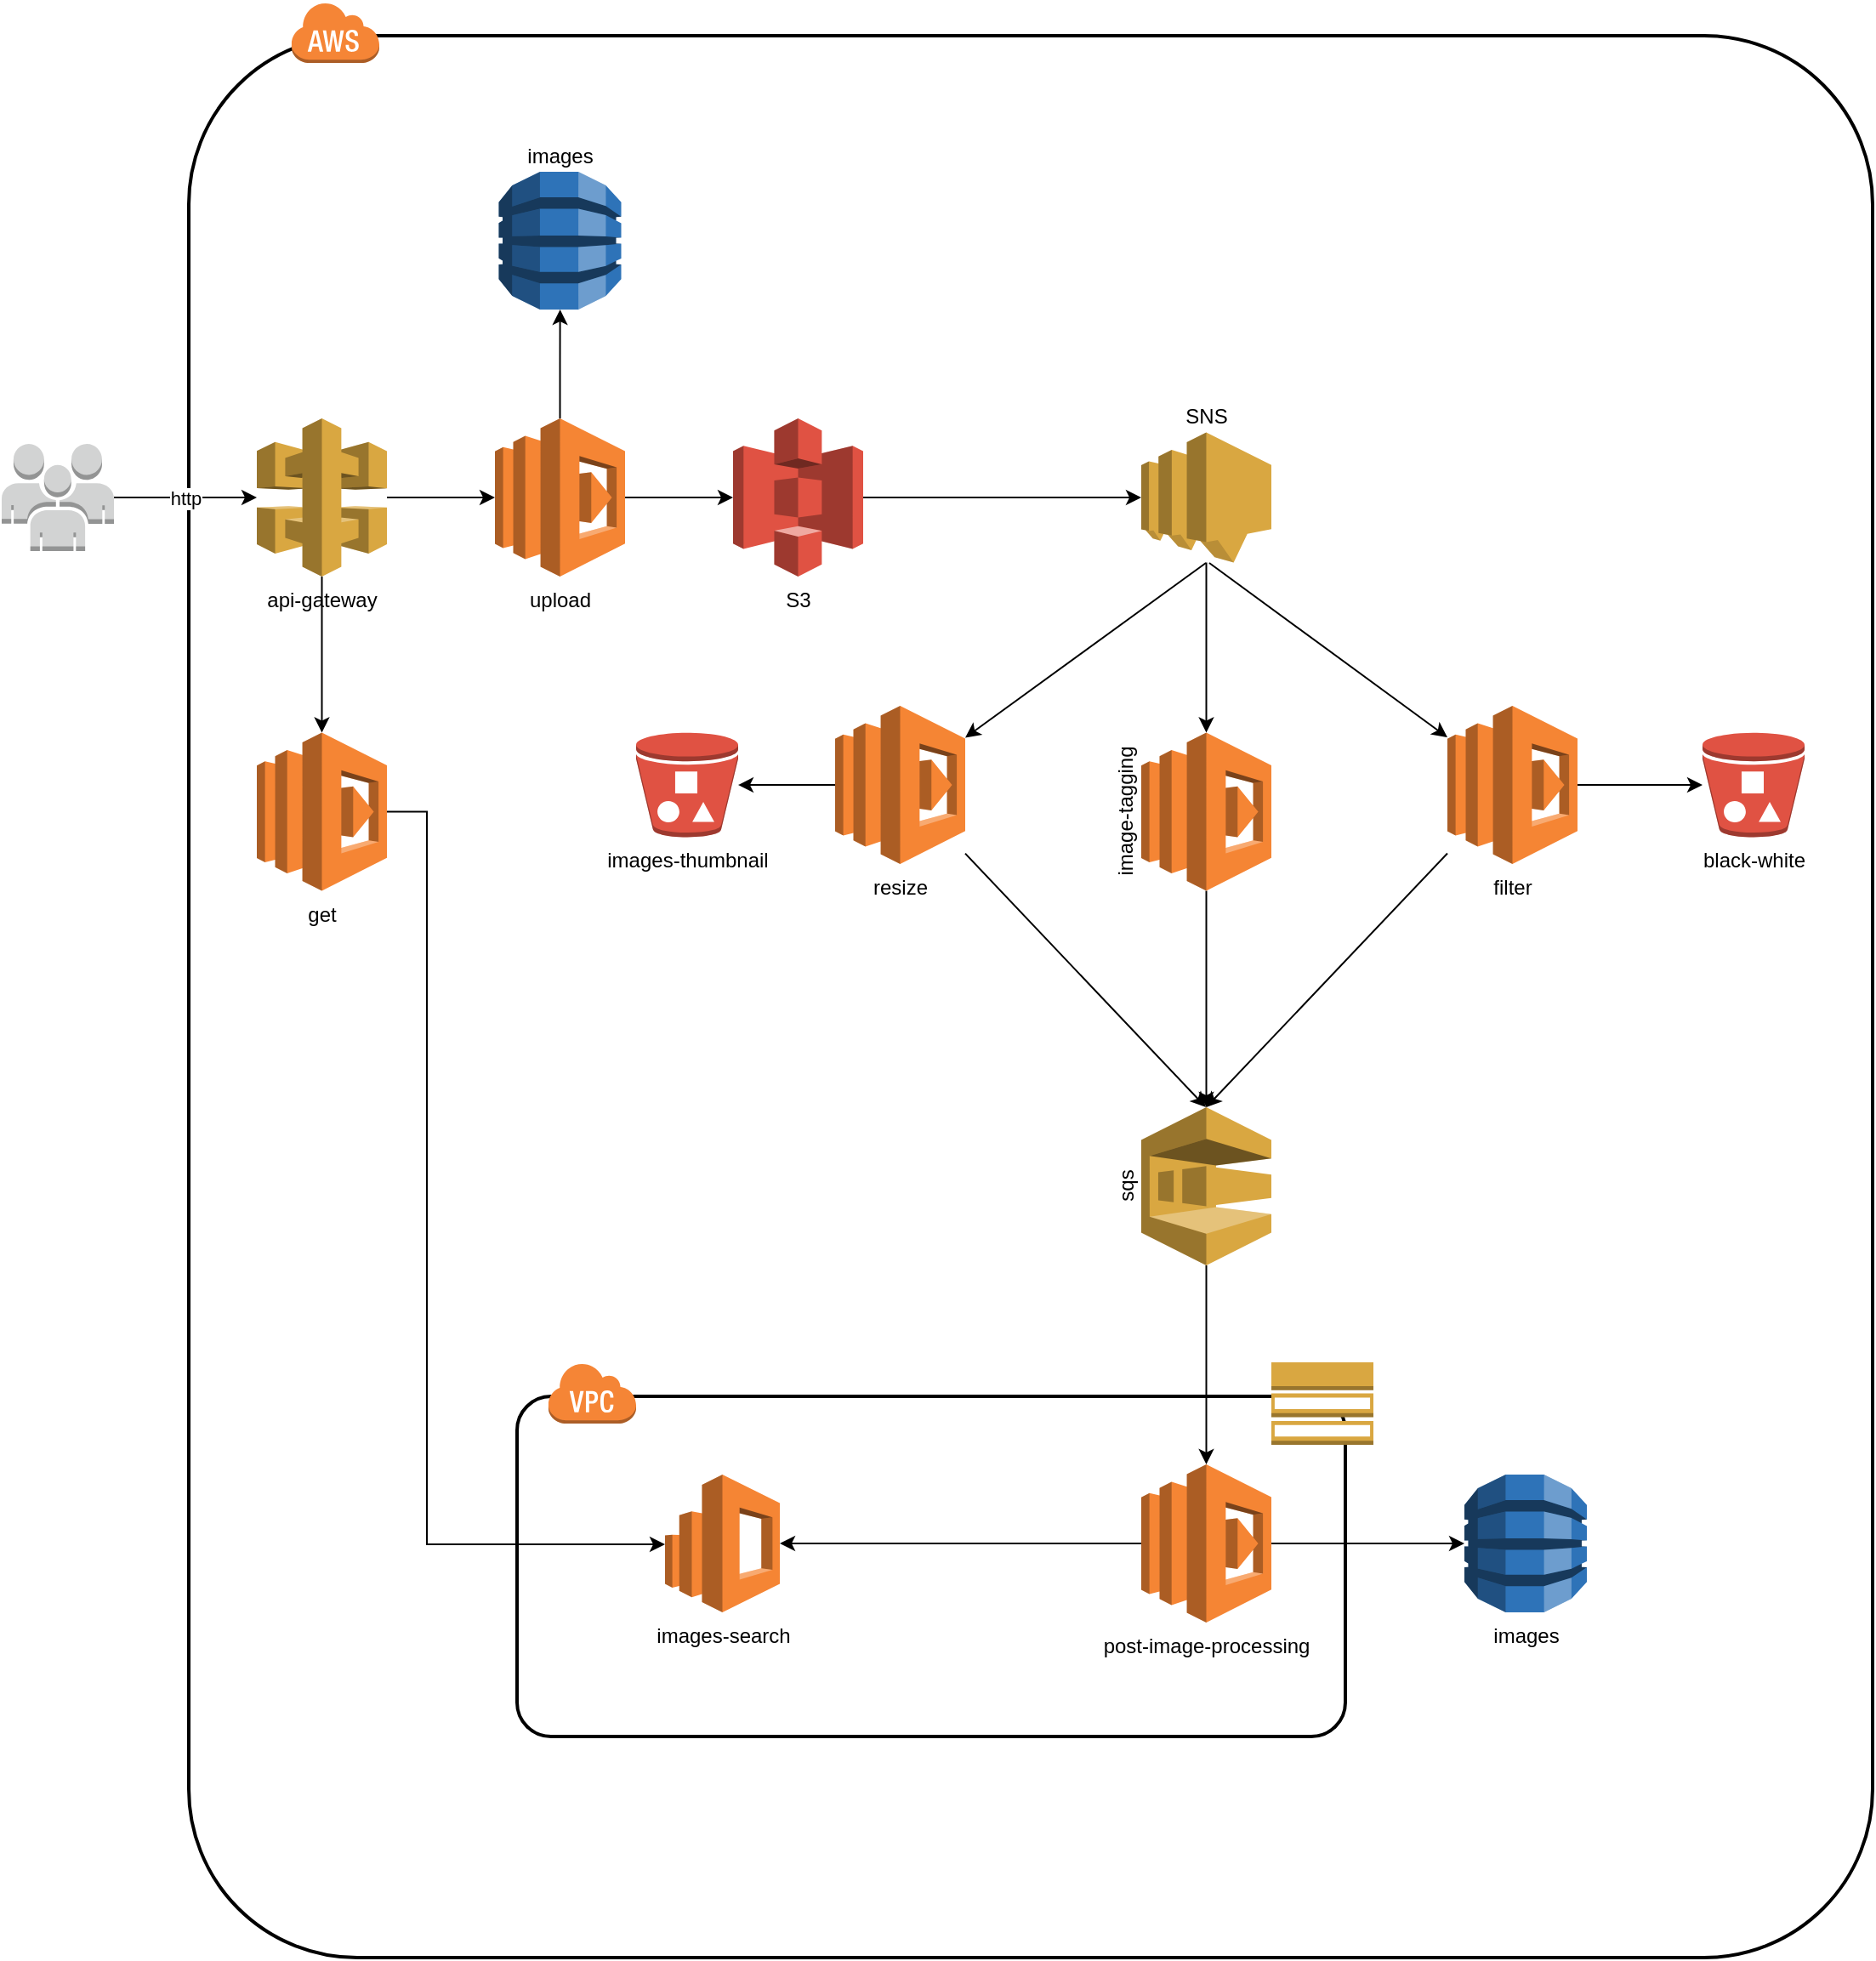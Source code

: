 <mxfile version="13.7.9" type="github">
  <diagram id="-aYQQh7Q-vn97vLsy4oJ" name="nano-services-aws">
    <mxGraphModel dx="2062" dy="1907" grid="1" gridSize="10" guides="1" tooltips="1" connect="1" arrows="1" fold="1" page="1" pageScale="1" pageWidth="827" pageHeight="1169" math="0" shadow="0">
      <root>
        <mxCell id="0" />
        <mxCell id="1" parent="0" />
        <mxCell id="fvEfDdR4gYLFLSwETRCg-6" value="" style="rounded=1;arcSize=10;dashed=0;fillColor=none;gradientColor=none;strokeWidth=2;" parent="1" vertex="1">
          <mxGeometry x="150" y="-1070" width="990" height="1130" as="geometry" />
        </mxCell>
        <mxCell id="fvEfDdR4gYLFLSwETRCg-4" value="http" style="edgeStyle=orthogonalEdgeStyle;rounded=0;orthogonalLoop=1;jettySize=auto;html=1;" parent="1" source="fvEfDdR4gYLFLSwETRCg-2" target="fvEfDdR4gYLFLSwETRCg-3" edge="1">
          <mxGeometry relative="1" as="geometry" />
        </mxCell>
        <mxCell id="fvEfDdR4gYLFLSwETRCg-2" value="" style="outlineConnect=0;dashed=0;verticalLabelPosition=bottom;verticalAlign=top;align=center;html=1;shape=mxgraph.aws3.users;fillColor=#D2D3D3;gradientColor=none;" parent="1" vertex="1">
          <mxGeometry x="40" y="-830" width="66" height="63" as="geometry" />
        </mxCell>
        <mxCell id="fvEfDdR4gYLFLSwETRCg-10" value="" style="edgeStyle=orthogonalEdgeStyle;rounded=0;orthogonalLoop=1;jettySize=auto;html=1;" parent="1" source="fvEfDdR4gYLFLSwETRCg-3" target="fvEfDdR4gYLFLSwETRCg-9" edge="1">
          <mxGeometry relative="1" as="geometry" />
        </mxCell>
        <mxCell id="I5cWiZqLkgZooIzSxM5U-17" style="edgeStyle=orthogonalEdgeStyle;rounded=0;orthogonalLoop=1;jettySize=auto;html=1;" edge="1" parent="1" source="fvEfDdR4gYLFLSwETRCg-3" target="I5cWiZqLkgZooIzSxM5U-16">
          <mxGeometry relative="1" as="geometry" />
        </mxCell>
        <mxCell id="fvEfDdR4gYLFLSwETRCg-3" value="api-gateway" style="outlineConnect=0;dashed=0;verticalLabelPosition=bottom;verticalAlign=top;align=center;html=1;shape=mxgraph.aws3.api_gateway;fillColor=#D9A741;gradientColor=none;" parent="1" vertex="1">
          <mxGeometry x="190" y="-845" width="76.5" height="93" as="geometry" />
        </mxCell>
        <mxCell id="fvEfDdR4gYLFLSwETRCg-5" value="images&lt;br&gt;" style="outlineConnect=0;dashed=0;verticalLabelPosition=top;verticalAlign=bottom;align=center;html=1;shape=mxgraph.aws3.dynamo_db;fillColor=#2E73B8;gradientColor=none;labelPosition=center;" parent="1" vertex="1">
          <mxGeometry x="332.25" y="-990" width="72" height="81" as="geometry" />
        </mxCell>
        <mxCell id="fvEfDdR4gYLFLSwETRCg-7" value="" style="dashed=0;html=1;shape=mxgraph.aws3.cloud;fillColor=#F58536;gradientColor=none;dashed=0;" parent="1" vertex="1">
          <mxGeometry x="210" y="-1090" width="52" height="36" as="geometry" />
        </mxCell>
        <mxCell id="fvEfDdR4gYLFLSwETRCg-11" value="" style="edgeStyle=orthogonalEdgeStyle;rounded=0;orthogonalLoop=1;jettySize=auto;html=1;" parent="1" source="fvEfDdR4gYLFLSwETRCg-9" target="fvEfDdR4gYLFLSwETRCg-5" edge="1">
          <mxGeometry relative="1" as="geometry" />
        </mxCell>
        <mxCell id="sPhgY0AEAjm4lCVbR1a6-2" value="" style="edgeStyle=orthogonalEdgeStyle;rounded=0;orthogonalLoop=1;jettySize=auto;html=1;" parent="1" source="fvEfDdR4gYLFLSwETRCg-9" target="sPhgY0AEAjm4lCVbR1a6-1" edge="1">
          <mxGeometry relative="1" as="geometry" />
        </mxCell>
        <mxCell id="fvEfDdR4gYLFLSwETRCg-9" value="upload" style="outlineConnect=0;dashed=0;verticalLabelPosition=bottom;verticalAlign=top;align=center;html=1;shape=mxgraph.aws3.lambda;fillColor=#F58534;gradientColor=none;" parent="1" vertex="1">
          <mxGeometry x="330" y="-845" width="76.5" height="93" as="geometry" />
        </mxCell>
        <mxCell id="sPhgY0AEAjm4lCVbR1a6-4" value="" style="edgeStyle=orthogonalEdgeStyle;rounded=0;orthogonalLoop=1;jettySize=auto;html=1;" parent="1" source="sPhgY0AEAjm4lCVbR1a6-1" target="sPhgY0AEAjm4lCVbR1a6-3" edge="1">
          <mxGeometry relative="1" as="geometry" />
        </mxCell>
        <mxCell id="sPhgY0AEAjm4lCVbR1a6-1" value="S3&lt;br&gt;" style="outlineConnect=0;dashed=0;verticalLabelPosition=bottom;verticalAlign=top;align=center;html=1;shape=mxgraph.aws3.s3;fillColor=#E05243;gradientColor=none;" parent="1" vertex="1">
          <mxGeometry x="470" y="-845" width="76.5" height="93" as="geometry" />
        </mxCell>
        <mxCell id="sPhgY0AEAjm4lCVbR1a6-3" value="SNS" style="outlineConnect=0;dashed=0;verticalLabelPosition=top;verticalAlign=bottom;align=center;html=1;shape=mxgraph.aws3.sns;fillColor=#D9A741;gradientColor=none;labelPosition=center;" parent="1" vertex="1">
          <mxGeometry x="710" y="-836.75" width="76.5" height="76.5" as="geometry" />
        </mxCell>
        <mxCell id="sPhgY0AEAjm4lCVbR1a6-5" value="images-thumbnail" style="outlineConnect=0;dashed=0;verticalLabelPosition=bottom;verticalAlign=top;align=center;html=1;shape=mxgraph.aws3.bucket_with_objects;fillColor=#E05243;gradientColor=none;" parent="1" vertex="1">
          <mxGeometry x="413" y="-660.25" width="60" height="61.5" as="geometry" />
        </mxCell>
        <mxCell id="sPhgY0AEAjm4lCVbR1a6-10" value="" style="edgeStyle=orthogonalEdgeStyle;rounded=0;orthogonalLoop=1;jettySize=auto;html=1;" parent="1" source="sPhgY0AEAjm4lCVbR1a6-9" target="sPhgY0AEAjm4lCVbR1a6-5" edge="1">
          <mxGeometry relative="1" as="geometry" />
        </mxCell>
        <mxCell id="sPhgY0AEAjm4lCVbR1a6-9" value="resize" style="outlineConnect=0;dashed=0;verticalLabelPosition=bottom;verticalAlign=top;align=center;html=1;shape=mxgraph.aws3.lambda;fillColor=#F58534;gradientColor=none;" parent="1" vertex="1">
          <mxGeometry x="530" y="-676" width="76.5" height="93" as="geometry" />
        </mxCell>
        <mxCell id="_PAK5-yHFjR968Yg7vmI-5" style="edgeStyle=orthogonalEdgeStyle;rounded=0;orthogonalLoop=1;jettySize=auto;html=1;" parent="1" source="sPhgY0AEAjm4lCVbR1a6-11" target="_PAK5-yHFjR968Yg7vmI-1" edge="1">
          <mxGeometry relative="1" as="geometry" />
        </mxCell>
        <mxCell id="sPhgY0AEAjm4lCVbR1a6-11" value="image-tagging" style="outlineConnect=0;dashed=0;verticalLabelPosition=middle;verticalAlign=bottom;align=center;html=1;shape=mxgraph.aws3.lambda;fillColor=#F58534;gradientColor=none;labelPosition=left;horizontal=0;" parent="1" vertex="1">
          <mxGeometry x="710" y="-660.25" width="76.5" height="93" as="geometry" />
        </mxCell>
        <mxCell id="sPhgY0AEAjm4lCVbR1a6-17" value="" style="edgeStyle=orthogonalEdgeStyle;rounded=0;orthogonalLoop=1;jettySize=auto;html=1;" parent="1" source="sPhgY0AEAjm4lCVbR1a6-12" target="sPhgY0AEAjm4lCVbR1a6-13" edge="1">
          <mxGeometry relative="1" as="geometry" />
        </mxCell>
        <mxCell id="sPhgY0AEAjm4lCVbR1a6-12" value="filter" style="outlineConnect=0;dashed=0;verticalLabelPosition=bottom;verticalAlign=top;align=center;html=1;shape=mxgraph.aws3.lambda;fillColor=#F58534;gradientColor=none;" parent="1" vertex="1">
          <mxGeometry x="890" y="-676" width="76.5" height="93" as="geometry" />
        </mxCell>
        <mxCell id="sPhgY0AEAjm4lCVbR1a6-13" value="black-white" style="outlineConnect=0;dashed=0;verticalLabelPosition=bottom;verticalAlign=top;align=center;html=1;shape=mxgraph.aws3.bucket_with_objects;fillColor=#E05243;gradientColor=none;" parent="1" vertex="1">
          <mxGeometry x="1040" y="-660.25" width="60" height="61.5" as="geometry" />
        </mxCell>
        <mxCell id="sPhgY0AEAjm4lCVbR1a6-14" value="" style="endArrow=classic;html=1;" parent="1" source="sPhgY0AEAjm4lCVbR1a6-3" target="sPhgY0AEAjm4lCVbR1a6-11" edge="1">
          <mxGeometry width="50" height="50" relative="1" as="geometry">
            <mxPoint x="120" y="-600" as="sourcePoint" />
            <mxPoint x="170" y="-650" as="targetPoint" />
          </mxGeometry>
        </mxCell>
        <mxCell id="sPhgY0AEAjm4lCVbR1a6-15" value="" style="endArrow=classic;html=1;" parent="1" target="sPhgY0AEAjm4lCVbR1a6-9" edge="1">
          <mxGeometry width="50" height="50" relative="1" as="geometry">
            <mxPoint x="748" y="-760" as="sourcePoint" />
            <mxPoint x="680" y="-740" as="targetPoint" />
          </mxGeometry>
        </mxCell>
        <mxCell id="sPhgY0AEAjm4lCVbR1a6-16" value="" style="endArrow=classic;html=1;" parent="1" target="sPhgY0AEAjm4lCVbR1a6-12" edge="1">
          <mxGeometry width="50" height="50" relative="1" as="geometry">
            <mxPoint x="750" y="-760" as="sourcePoint" />
            <mxPoint x="890" y="-750" as="targetPoint" />
          </mxGeometry>
        </mxCell>
        <mxCell id="I5cWiZqLkgZooIzSxM5U-12" value="" style="edgeStyle=orthogonalEdgeStyle;rounded=0;orthogonalLoop=1;jettySize=auto;html=1;" edge="1" parent="1" source="_PAK5-yHFjR968Yg7vmI-1" target="I5cWiZqLkgZooIzSxM5U-11">
          <mxGeometry relative="1" as="geometry" />
        </mxCell>
        <mxCell id="_PAK5-yHFjR968Yg7vmI-1" value="sqs" style="outlineConnect=0;dashed=0;verticalLabelPosition=middle;verticalAlign=bottom;align=center;html=1;shape=mxgraph.aws3.sqs;fillColor=#D9A741;gradientColor=none;labelPosition=left;horizontal=0;" parent="1" vertex="1">
          <mxGeometry x="710" y="-440" width="76.5" height="93" as="geometry" />
        </mxCell>
        <mxCell id="_PAK5-yHFjR968Yg7vmI-4" value="" style="endArrow=classic;html=1;" parent="1" source="sPhgY0AEAjm4lCVbR1a6-9" edge="1">
          <mxGeometry width="50" height="50" relative="1" as="geometry">
            <mxPoint x="640" y="-460" as="sourcePoint" />
            <mxPoint x="748" y="-440" as="targetPoint" />
          </mxGeometry>
        </mxCell>
        <mxCell id="_PAK5-yHFjR968Yg7vmI-6" value="" style="endArrow=classic;html=1;entryX=0.5;entryY=0;entryDx=0;entryDy=0;entryPerimeter=0;" parent="1" source="sPhgY0AEAjm4lCVbR1a6-12" target="_PAK5-yHFjR968Yg7vmI-1" edge="1">
          <mxGeometry width="50" height="50" relative="1" as="geometry">
            <mxPoint x="800" y="-310" as="sourcePoint" />
            <mxPoint x="750" y="-450" as="targetPoint" />
          </mxGeometry>
        </mxCell>
        <mxCell id="I5cWiZqLkgZooIzSxM5U-8" value="" style="rounded=1;arcSize=10;dashed=0;fillColor=none;gradientColor=none;strokeWidth=2;" vertex="1" parent="1">
          <mxGeometry x="343" y="-270" width="487" height="200" as="geometry" />
        </mxCell>
        <mxCell id="I5cWiZqLkgZooIzSxM5U-9" value="" style="dashed=0;html=1;shape=mxgraph.aws3.virtual_private_cloud;fillColor=#F58536;gradientColor=none;dashed=0;" vertex="1" parent="1">
          <mxGeometry x="361" y="-290" width="52" height="36" as="geometry" />
        </mxCell>
        <mxCell id="I5cWiZqLkgZooIzSxM5U-10" value="images" style="outlineConnect=0;dashed=0;verticalLabelPosition=bottom;verticalAlign=top;align=center;html=1;shape=mxgraph.aws3.dynamo_db;fillColor=#2E73B8;gradientColor=none;" vertex="1" parent="1">
          <mxGeometry x="900" y="-224" width="72" height="81" as="geometry" />
        </mxCell>
        <mxCell id="I5cWiZqLkgZooIzSxM5U-14" value="" style="edgeStyle=orthogonalEdgeStyle;rounded=0;orthogonalLoop=1;jettySize=auto;html=1;" edge="1" parent="1" source="I5cWiZqLkgZooIzSxM5U-11" target="I5cWiZqLkgZooIzSxM5U-10">
          <mxGeometry relative="1" as="geometry" />
        </mxCell>
        <mxCell id="I5cWiZqLkgZooIzSxM5U-15" style="edgeStyle=orthogonalEdgeStyle;rounded=0;orthogonalLoop=1;jettySize=auto;html=1;" edge="1" parent="1" source="I5cWiZqLkgZooIzSxM5U-11" target="I5cWiZqLkgZooIzSxM5U-13">
          <mxGeometry relative="1" as="geometry" />
        </mxCell>
        <mxCell id="I5cWiZqLkgZooIzSxM5U-11" value="post-image-processing" style="outlineConnect=0;dashed=0;verticalLabelPosition=bottom;verticalAlign=top;align=center;html=1;shape=mxgraph.aws3.lambda;fillColor=#F58534;gradientColor=none;" vertex="1" parent="1">
          <mxGeometry x="710" y="-230" width="76.5" height="93" as="geometry" />
        </mxCell>
        <mxCell id="I5cWiZqLkgZooIzSxM5U-13" value="images-search" style="outlineConnect=0;dashed=0;verticalLabelPosition=bottom;verticalAlign=top;align=center;html=1;shape=mxgraph.aws3.elasticsearch_service;fillColor=#F58534;gradientColor=none;" vertex="1" parent="1">
          <mxGeometry x="430" y="-224" width="67.5" height="81" as="geometry" />
        </mxCell>
        <mxCell id="I5cWiZqLkgZooIzSxM5U-18" style="edgeStyle=orthogonalEdgeStyle;rounded=0;orthogonalLoop=1;jettySize=auto;html=1;" edge="1" parent="1" source="I5cWiZqLkgZooIzSxM5U-16" target="I5cWiZqLkgZooIzSxM5U-13">
          <mxGeometry relative="1" as="geometry">
            <Array as="points">
              <mxPoint x="290" y="-614" />
              <mxPoint x="290" y="-183" />
            </Array>
          </mxGeometry>
        </mxCell>
        <mxCell id="I5cWiZqLkgZooIzSxM5U-16" value="get" style="outlineConnect=0;dashed=0;verticalLabelPosition=bottom;verticalAlign=top;align=center;html=1;shape=mxgraph.aws3.lambda;fillColor=#F58534;gradientColor=none;" vertex="1" parent="1">
          <mxGeometry x="190" y="-660.25" width="76.5" height="93" as="geometry" />
        </mxCell>
        <mxCell id="I5cWiZqLkgZooIzSxM5U-19" value="" style="outlineConnect=0;dashed=0;verticalLabelPosition=bottom;verticalAlign=top;align=center;html=1;shape=mxgraph.aws3.topic_2;fillColor=#D9A741;gradientColor=none;" vertex="1" parent="1">
          <mxGeometry x="786.5" y="-290" width="60" height="48.5" as="geometry" />
        </mxCell>
      </root>
    </mxGraphModel>
  </diagram>
</mxfile>
